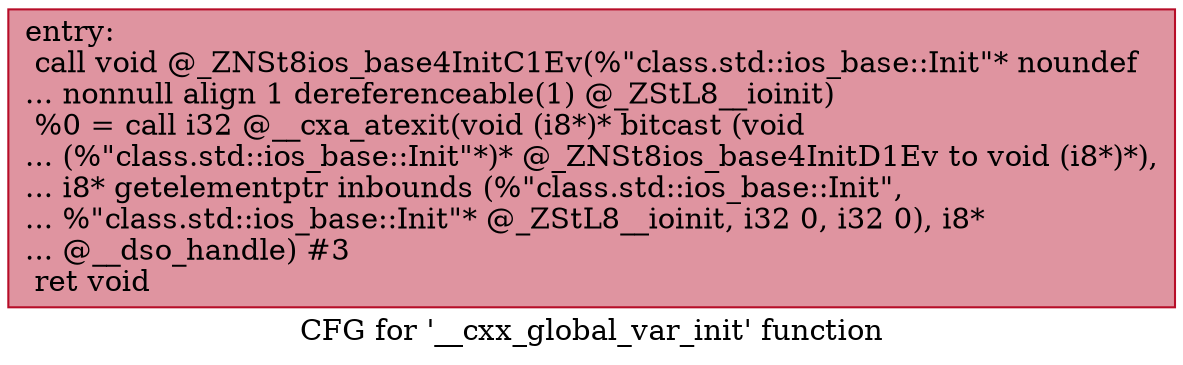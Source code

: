 digraph "CFG for '__cxx_global_var_init' function" {
	label="CFG for '__cxx_global_var_init' function";

	Node0x555bc30afcd0 [shape=record,color="#b70d28ff", style=filled, fillcolor="#b70d2870",label="{entry:\l  call void @_ZNSt8ios_base4InitC1Ev(%\"class.std::ios_base::Init\"* noundef\l... nonnull align 1 dereferenceable(1) @_ZStL8__ioinit)\l  %0 = call i32 @__cxa_atexit(void (i8*)* bitcast (void\l... (%\"class.std::ios_base::Init\"*)* @_ZNSt8ios_base4InitD1Ev to void (i8*)*),\l... i8* getelementptr inbounds (%\"class.std::ios_base::Init\",\l... %\"class.std::ios_base::Init\"* @_ZStL8__ioinit, i32 0, i32 0), i8*\l... @__dso_handle) #3\l  ret void\l}"];
}
